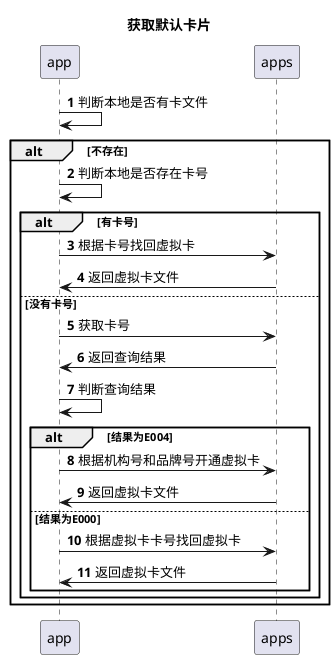 @startuml
title:获取默认卡片
autonumber
app->app:判断本地是否有卡文件
alt 不存在
app->app:判断本地是否存在卡号
alt 有卡号
app->apps:根据卡号找回虚拟卡
apps->app:返回虚拟卡文件
else 没有卡号
app->apps:获取卡号
apps->app:返回查询结果
app->app: 判断查询结果
alt 结果为E004
app->apps:根据机构号和品牌号开通虚拟卡
apps->app:返回虚拟卡文件
else 结果为E000
app->apps:根据虚拟卡卡号找回虚拟卡
apps->app:返回虚拟卡文件
end
end
end
@enduml